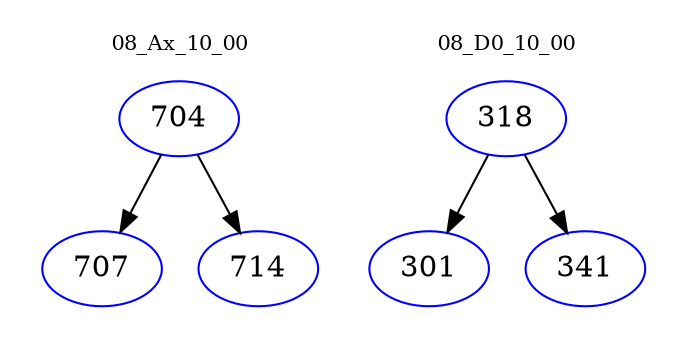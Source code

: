 digraph{
subgraph cluster_0 {
color = white
label = "08_Ax_10_00";
fontsize=10;
T0_704 [label="704", color="blue"]
T0_704 -> T0_707 [color="black"]
T0_707 [label="707", color="blue"]
T0_704 -> T0_714 [color="black"]
T0_714 [label="714", color="blue"]
}
subgraph cluster_1 {
color = white
label = "08_D0_10_00";
fontsize=10;
T1_318 [label="318", color="blue"]
T1_318 -> T1_301 [color="black"]
T1_301 [label="301", color="blue"]
T1_318 -> T1_341 [color="black"]
T1_341 [label="341", color="blue"]
}
}
